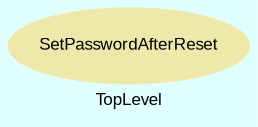 digraph TopLevel {
    compound = true
    bgcolor = lightcyan1
    fontname = Arial
    fontsize = 8
    label = "TopLevel"
    node [
        fontname = Arial,
        fontsize = 8,
        color = black
    ]

    SetPasswordAfterReset [
        fontcolor = black,
        URL = "classes/SetPasswordAfterReset.html",
        shape = ellipse,
        color = palegoldenrod,
        style = filled,
        label = "SetPasswordAfterReset"
    ]

}

